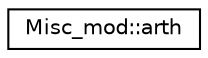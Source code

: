 digraph "Graphical Class Hierarchy"
{
 // LATEX_PDF_SIZE
  edge [fontname="Helvetica",fontsize="10",labelfontname="Helvetica",labelfontsize="10"];
  node [fontname="Helvetica",fontsize="10",shape=record];
  rankdir="LR";
  Node0 [label="Misc_mod::arth",height=0.2,width=0.4,color="black", fillcolor="white", style="filled",URL="$interfaceMisc__mod_1_1arth.html",tooltip=" "];
}
